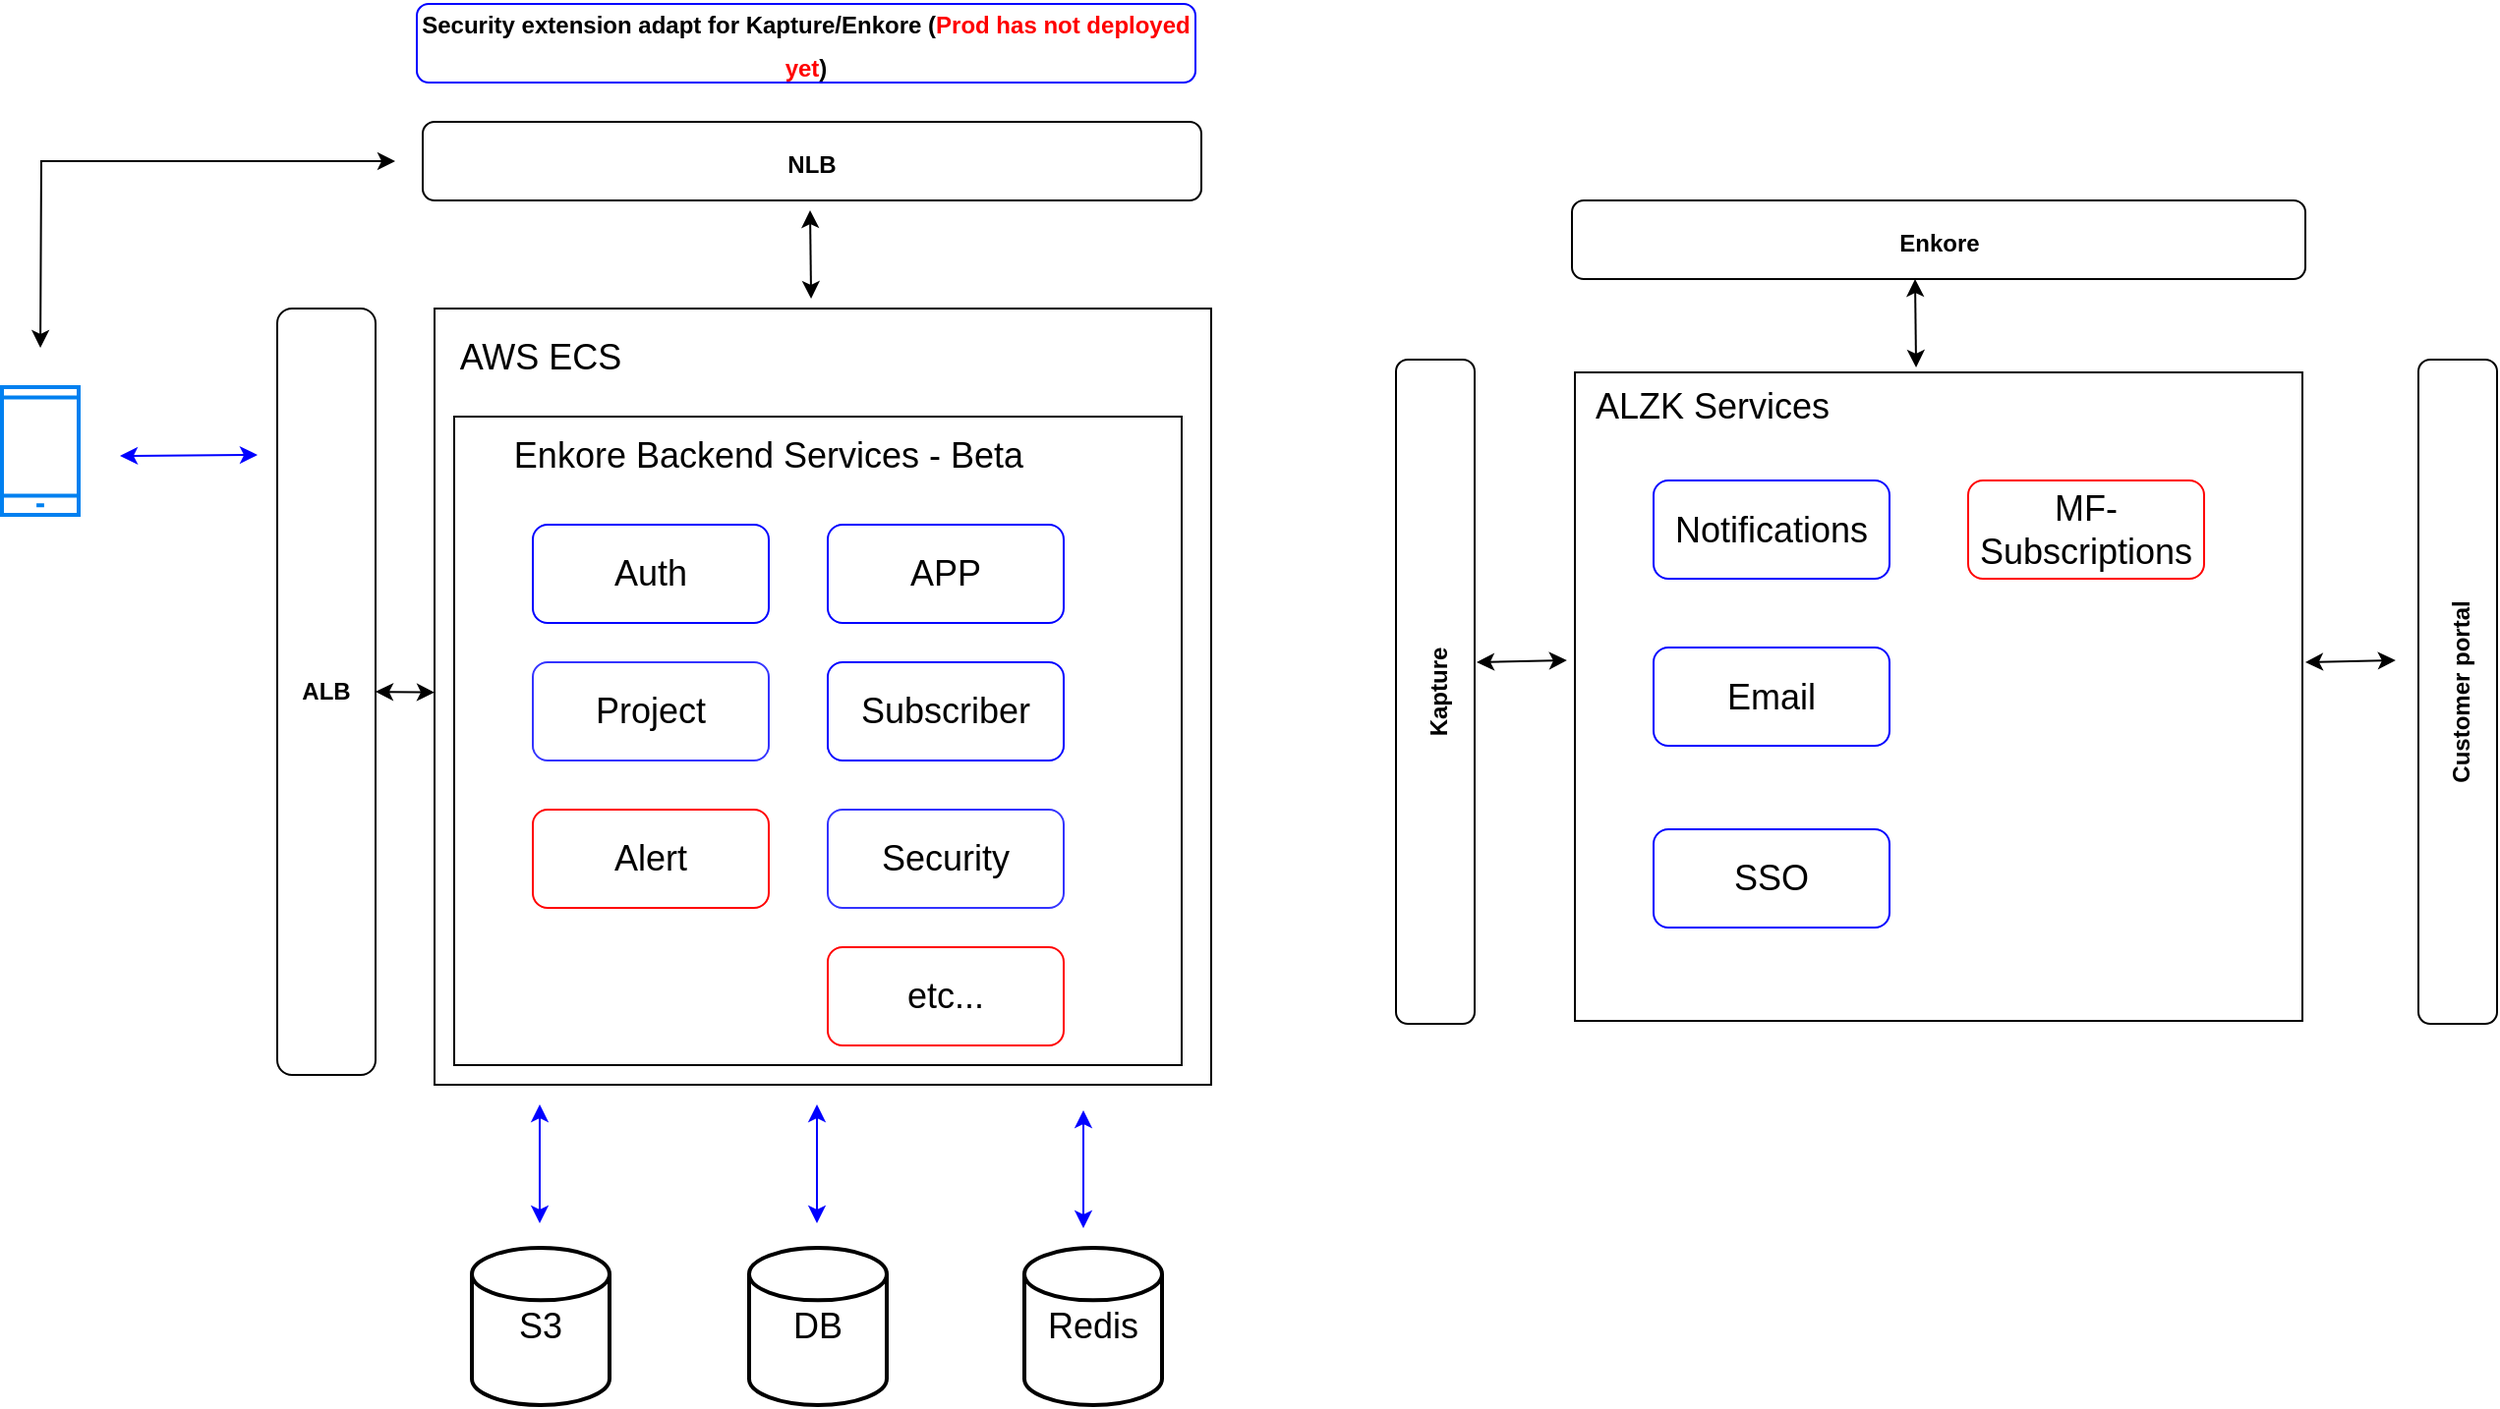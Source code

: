 <mxfile version="20.8.23" type="github">
  <diagram name="第1頁" id="pTdbA5UM3i_hhNW9NHbF">
    <mxGraphModel dx="1499" dy="689" grid="1" gridSize="10" guides="1" tooltips="1" connect="1" arrows="1" fold="1" page="1" pageScale="1" pageWidth="827" pageHeight="1169" math="0" shadow="0">
      <root>
        <mxCell id="0" />
        <mxCell id="1" parent="0" />
        <mxCell id="v_c1Cu9leKUmqeBzcQBM-1" value="" style="rounded=0;whiteSpace=wrap;html=1;fontSize=18;" vertex="1" parent="1">
          <mxGeometry x="429" y="285" width="340" height="315" as="geometry" />
        </mxCell>
        <mxCell id="v_c1Cu9leKUmqeBzcQBM-2" value="" style="whiteSpace=wrap;html=1;aspect=fixed;" vertex="1" parent="1">
          <mxGeometry x="420" y="245" width="395" height="395" as="geometry" />
        </mxCell>
        <mxCell id="v_c1Cu9leKUmqeBzcQBM-4" value="&lt;b&gt;ALB&lt;/b&gt;" style="rounded=1;whiteSpace=wrap;html=1;" vertex="1" parent="1">
          <mxGeometry x="340" y="245" width="50" height="390" as="geometry" />
        </mxCell>
        <mxCell id="v_c1Cu9leKUmqeBzcQBM-5" value="&lt;font style=&quot;font-size: 18px&quot;&gt;AWS ECS&lt;/font&gt;" style="text;html=1;strokeColor=none;fillColor=none;align=center;verticalAlign=middle;whiteSpace=wrap;rounded=0;" vertex="1" parent="1">
          <mxGeometry x="429" y="255" width="90" height="30" as="geometry" />
        </mxCell>
        <mxCell id="v_c1Cu9leKUmqeBzcQBM-6" value="" style="rounded=0;whiteSpace=wrap;html=1;fontSize=18;" vertex="1" parent="1">
          <mxGeometry x="430" y="300" width="370" height="330" as="geometry" />
        </mxCell>
        <mxCell id="v_c1Cu9leKUmqeBzcQBM-7" value="&lt;font style=&quot;font-size: 18px&quot;&gt;Enkore Backend Services - Beta&lt;/font&gt;" style="text;html=1;strokeColor=none;fillColor=none;align=center;verticalAlign=middle;whiteSpace=wrap;rounded=0;" vertex="1" parent="1">
          <mxGeometry x="450" y="300" width="280" height="40" as="geometry" />
        </mxCell>
        <mxCell id="v_c1Cu9leKUmqeBzcQBM-8" value="Auth" style="rounded=1;whiteSpace=wrap;html=1;fontSize=18;strokeColor=#0000FF;" vertex="1" parent="1">
          <mxGeometry x="470" y="355" width="120" height="50" as="geometry" />
        </mxCell>
        <mxCell id="v_c1Cu9leKUmqeBzcQBM-9" value="APP" style="rounded=1;whiteSpace=wrap;html=1;fontSize=18;strokeColor=#0000FF;" vertex="1" parent="1">
          <mxGeometry x="620" y="355" width="120" height="50" as="geometry" />
        </mxCell>
        <mxCell id="v_c1Cu9leKUmqeBzcQBM-10" value="Alert" style="rounded=1;whiteSpace=wrap;html=1;fontSize=18;strokeColor=#FF0000;" vertex="1" parent="1">
          <mxGeometry x="470" y="500" width="120" height="50" as="geometry" />
        </mxCell>
        <mxCell id="v_c1Cu9leKUmqeBzcQBM-11" value="DB" style="strokeWidth=2;html=1;shape=mxgraph.flowchart.database;whiteSpace=wrap;fontSize=18;" vertex="1" parent="1">
          <mxGeometry x="580" y="723" width="70" height="80" as="geometry" />
        </mxCell>
        <mxCell id="v_c1Cu9leKUmqeBzcQBM-12" value="Redis" style="strokeWidth=2;html=1;shape=mxgraph.flowchart.database;whiteSpace=wrap;fontSize=18;" vertex="1" parent="1">
          <mxGeometry x="720" y="723" width="70" height="80" as="geometry" />
        </mxCell>
        <mxCell id="v_c1Cu9leKUmqeBzcQBM-13" value="Subscriber" style="rounded=1;whiteSpace=wrap;html=1;fontSize=18;strokeColor=#0000FF;" vertex="1" parent="1">
          <mxGeometry x="620" y="425" width="120" height="50" as="geometry" />
        </mxCell>
        <mxCell id="v_c1Cu9leKUmqeBzcQBM-14" value="etc..." style="rounded=1;whiteSpace=wrap;html=1;fontSize=18;strokeColor=#FF0000;" vertex="1" parent="1">
          <mxGeometry x="620" y="570" width="120" height="50" as="geometry" />
        </mxCell>
        <mxCell id="v_c1Cu9leKUmqeBzcQBM-15" value="" style="endArrow=classic;startArrow=classic;html=1;rounded=0;fontSize=18;" edge="1" parent="1">
          <mxGeometry width="50" height="50" relative="1" as="geometry">
            <mxPoint x="611.53" y="240" as="sourcePoint" />
            <mxPoint x="611.001" y="195" as="targetPoint" />
          </mxGeometry>
        </mxCell>
        <mxCell id="v_c1Cu9leKUmqeBzcQBM-16" value="" style="endArrow=classic;startArrow=classic;html=1;rounded=0;fontSize=18;strokeColor=#0000FF;" edge="1" parent="1">
          <mxGeometry width="50" height="50" relative="1" as="geometry">
            <mxPoint x="614.5" y="650" as="sourcePoint" />
            <mxPoint x="614.5" y="710.5" as="targetPoint" />
          </mxGeometry>
        </mxCell>
        <mxCell id="v_c1Cu9leKUmqeBzcQBM-17" value="" style="endArrow=classic;startArrow=classic;html=1;rounded=0;fontSize=18;strokeColor=#0000FF;" edge="1" parent="1">
          <mxGeometry width="50" height="50" relative="1" as="geometry">
            <mxPoint x="750" y="653" as="sourcePoint" />
            <mxPoint x="750" y="713" as="targetPoint" />
          </mxGeometry>
        </mxCell>
        <mxCell id="v_c1Cu9leKUmqeBzcQBM-20" value="" style="html=1;verticalLabelPosition=bottom;align=center;labelBackgroundColor=#ffffff;verticalAlign=top;strokeWidth=2;strokeColor=#0080F0;shadow=0;dashed=0;shape=mxgraph.ios7.icons.smartphone;fontSize=18;" vertex="1" parent="1">
          <mxGeometry x="200" y="285" width="39" height="65" as="geometry" />
        </mxCell>
        <mxCell id="v_c1Cu9leKUmqeBzcQBM-21" value="" style="endArrow=classic;startArrow=classic;html=1;rounded=0;strokeColor=#0000FF;" edge="1" parent="1">
          <mxGeometry width="50" height="50" relative="1" as="geometry">
            <mxPoint x="260" y="320" as="sourcePoint" />
            <mxPoint x="330" y="319.5" as="targetPoint" />
          </mxGeometry>
        </mxCell>
        <mxCell id="v_c1Cu9leKUmqeBzcQBM-22" value="&lt;font style=&quot;font-size: 12px&quot;&gt;&lt;b&gt;NLB&lt;/b&gt;&lt;/font&gt;" style="rounded=1;whiteSpace=wrap;html=1;fontSize=18;" vertex="1" parent="1">
          <mxGeometry x="414" y="150" width="396" height="40" as="geometry" />
        </mxCell>
        <mxCell id="v_c1Cu9leKUmqeBzcQBM-23" value="" style="endArrow=classic;startArrow=classic;html=1;rounded=0;fontSize=18;" edge="1" parent="1">
          <mxGeometry width="50" height="50" relative="1" as="geometry">
            <mxPoint x="219.53" y="265" as="sourcePoint" />
            <mxPoint x="400" y="170" as="targetPoint" />
            <Array as="points">
              <mxPoint x="220" y="170" />
            </Array>
          </mxGeometry>
        </mxCell>
        <mxCell id="v_c1Cu9leKUmqeBzcQBM-25" value="Project" style="rounded=1;whiteSpace=wrap;html=1;fontSize=18;strokeColor=#3333FF;" vertex="1" parent="1">
          <mxGeometry x="470" y="425" width="120" height="50" as="geometry" />
        </mxCell>
        <mxCell id="v_c1Cu9leKUmqeBzcQBM-26" value="&lt;font style=&quot;font-size: 12px&quot;&gt;&lt;b&gt;Security extension adapt for Kapture/Enkore (&lt;font color=&quot;#ff0000&quot;&gt;Prod has not deployed yet&lt;/font&gt;)&lt;/b&gt;&lt;/font&gt;" style="rounded=1;whiteSpace=wrap;html=1;fontSize=18;strokeColor=#0000FF;" vertex="1" parent="1">
          <mxGeometry x="411" y="90" width="396" height="40" as="geometry" />
        </mxCell>
        <mxCell id="v_c1Cu9leKUmqeBzcQBM-27" value="S3" style="strokeWidth=2;html=1;shape=mxgraph.flowchart.database;whiteSpace=wrap;fontSize=18;" vertex="1" parent="1">
          <mxGeometry x="439" y="723" width="70" height="80" as="geometry" />
        </mxCell>
        <mxCell id="v_c1Cu9leKUmqeBzcQBM-28" value="" style="endArrow=classic;startArrow=classic;html=1;rounded=0;fontSize=18;strokeColor=#0000FF;" edge="1" parent="1">
          <mxGeometry width="50" height="50" relative="1" as="geometry">
            <mxPoint x="473.5" y="650" as="sourcePoint" />
            <mxPoint x="473.5" y="710.5" as="targetPoint" />
          </mxGeometry>
        </mxCell>
        <mxCell id="v_c1Cu9leKUmqeBzcQBM-29" value="Security" style="rounded=1;whiteSpace=wrap;html=1;fontSize=18;strokeColor=#3333FF;" vertex="1" parent="1">
          <mxGeometry x="620" y="500" width="120" height="50" as="geometry" />
        </mxCell>
        <mxCell id="v_c1Cu9leKUmqeBzcQBM-30" value="" style="endArrow=classic;startArrow=classic;html=1;rounded=0;fontSize=18;exitX=1;exitY=0.5;exitDx=0;exitDy=0;" edge="1" parent="1" source="v_c1Cu9leKUmqeBzcQBM-4" target="v_c1Cu9leKUmqeBzcQBM-2">
          <mxGeometry width="50" height="50" relative="1" as="geometry">
            <mxPoint x="411.53" y="455" as="sourcePoint" />
            <mxPoint x="411.001" y="410" as="targetPoint" />
          </mxGeometry>
        </mxCell>
        <mxCell id="v_c1Cu9leKUmqeBzcQBM-31" value="" style="rounded=0;whiteSpace=wrap;html=1;fontSize=18;" vertex="1" parent="1">
          <mxGeometry x="1000" y="277.5" width="370" height="330" as="geometry" />
        </mxCell>
        <mxCell id="v_c1Cu9leKUmqeBzcQBM-32" value="&lt;font style=&quot;font-size: 12px&quot;&gt;&lt;b&gt;Enkore&lt;/b&gt;&lt;/font&gt;" style="rounded=1;whiteSpace=wrap;html=1;fontSize=18;" vertex="1" parent="1">
          <mxGeometry x="998.5" y="190" width="373" height="40" as="geometry" />
        </mxCell>
        <mxCell id="v_c1Cu9leKUmqeBzcQBM-33" value="&lt;font style=&quot;font-size: 12px&quot;&gt;&lt;b&gt;Kapture&lt;/b&gt;&lt;/font&gt;" style="rounded=1;whiteSpace=wrap;html=1;fontSize=18;rotation=-90;" vertex="1" parent="1">
          <mxGeometry x="760" y="420" width="338" height="40" as="geometry" />
        </mxCell>
        <mxCell id="v_c1Cu9leKUmqeBzcQBM-34" value="&lt;font style=&quot;font-size: 18px&quot;&gt;ALZK Services&lt;/font&gt;" style="text;html=1;strokeColor=none;fillColor=none;align=center;verticalAlign=middle;whiteSpace=wrap;rounded=0;" vertex="1" parent="1">
          <mxGeometry x="990" y="275" width="160" height="40" as="geometry" />
        </mxCell>
        <mxCell id="v_c1Cu9leKUmqeBzcQBM-35" value="Notifications" style="rounded=1;whiteSpace=wrap;html=1;fontSize=18;strokeColor=#0000FF;" vertex="1" parent="1">
          <mxGeometry x="1040" y="332.5" width="120" height="50" as="geometry" />
        </mxCell>
        <mxCell id="v_c1Cu9leKUmqeBzcQBM-36" value="Email" style="rounded=1;whiteSpace=wrap;html=1;fontSize=18;strokeColor=#0000FF;" vertex="1" parent="1">
          <mxGeometry x="1040" y="417.5" width="120" height="50" as="geometry" />
        </mxCell>
        <mxCell id="v_c1Cu9leKUmqeBzcQBM-37" value="MF-Subscriptions" style="rounded=1;whiteSpace=wrap;html=1;fontSize=18;strokeColor=#FF0000;" vertex="1" parent="1">
          <mxGeometry x="1200" y="332.5" width="120" height="50" as="geometry" />
        </mxCell>
        <mxCell id="v_c1Cu9leKUmqeBzcQBM-38" value="" style="endArrow=classic;startArrow=classic;html=1;rounded=0;fontSize=18;" edge="1" parent="1">
          <mxGeometry width="50" height="50" relative="1" as="geometry">
            <mxPoint x="1173.53" y="275" as="sourcePoint" />
            <mxPoint x="1173.001" y="230" as="targetPoint" />
          </mxGeometry>
        </mxCell>
        <mxCell id="v_c1Cu9leKUmqeBzcQBM-39" value="" style="endArrow=classic;startArrow=classic;html=1;rounded=0;fontSize=18;exitX=1;exitY=0.5;exitDx=0;exitDy=0;entryX=-0.011;entryY=0.444;entryDx=0;entryDy=0;entryPerimeter=0;" edge="1" parent="1" target="v_c1Cu9leKUmqeBzcQBM-31">
          <mxGeometry width="50" height="50" relative="1" as="geometry">
            <mxPoint x="950" y="425" as="sourcePoint" />
            <mxPoint x="980" y="425.33" as="targetPoint" />
          </mxGeometry>
        </mxCell>
        <mxCell id="v_c1Cu9leKUmqeBzcQBM-40" value="SSO" style="rounded=1;whiteSpace=wrap;html=1;fontSize=18;strokeColor=#0000FF;" vertex="1" parent="1">
          <mxGeometry x="1040" y="510" width="120" height="50" as="geometry" />
        </mxCell>
        <mxCell id="v_c1Cu9leKUmqeBzcQBM-41" value="" style="endArrow=classic;startArrow=classic;html=1;rounded=0;fontSize=18;exitX=1;exitY=0.5;exitDx=0;exitDy=0;entryX=-0.011;entryY=0.444;entryDx=0;entryDy=0;entryPerimeter=0;" edge="1" parent="1">
          <mxGeometry width="50" height="50" relative="1" as="geometry">
            <mxPoint x="1371.5" y="424.98" as="sourcePoint" />
            <mxPoint x="1417.43" y="424" as="targetPoint" />
          </mxGeometry>
        </mxCell>
        <mxCell id="v_c1Cu9leKUmqeBzcQBM-42" value="&lt;font style=&quot;font-size: 12px&quot;&gt;&lt;b&gt;Customer portal&lt;br&gt;&lt;/b&gt;&lt;/font&gt;" style="rounded=1;whiteSpace=wrap;html=1;fontSize=18;rotation=-90;" vertex="1" parent="1">
          <mxGeometry x="1280" y="420" width="338" height="40" as="geometry" />
        </mxCell>
      </root>
    </mxGraphModel>
  </diagram>
</mxfile>
